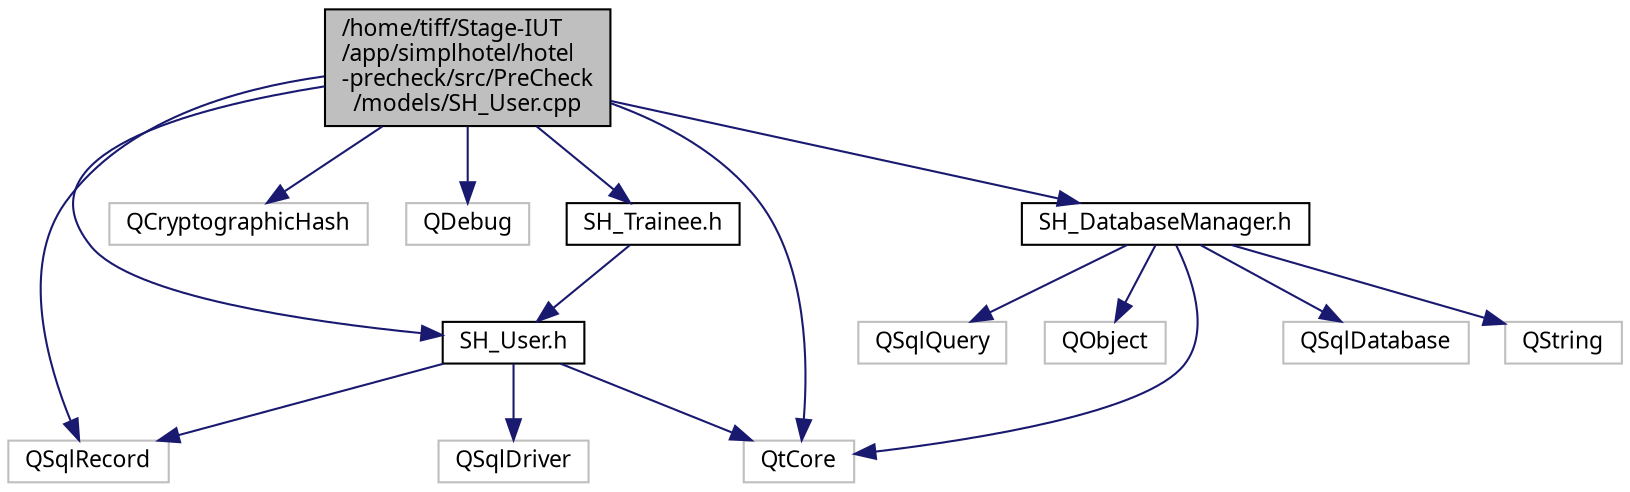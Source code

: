 digraph "/home/tiff/Stage-IUT/app/simplhotel/hotel-precheck/src/PreCheck/models/SH_User.cpp"
{
 // INTERACTIVE_SVG=YES
  bgcolor="transparent";
  edge [fontname="Verdana",fontsize="11",labelfontname="Verdana",labelfontsize="11"];
  node [fontname="Verdana",fontsize="11",shape=record];
  Node1 [label="/home/tiff/Stage-IUT\l/app/simplhotel/hotel\l-precheck/src/PreCheck\l/models/SH_User.cpp",height=0.2,width=0.4,color="black", fillcolor="grey75", style="filled" fontcolor="black"];
  Node1 -> Node2 [color="midnightblue",fontsize="11",style="solid",fontname="Verdana"];
  Node2 [label="QSqlRecord",height=0.2,width=0.4,color="grey75"];
  Node1 -> Node3 [color="midnightblue",fontsize="11",style="solid",fontname="Verdana"];
  Node3 [label="QtCore",height=0.2,width=0.4,color="grey75"];
  Node1 -> Node4 [color="midnightblue",fontsize="11",style="solid",fontname="Verdana"];
  Node4 [label="QCryptographicHash",height=0.2,width=0.4,color="grey75"];
  Node1 -> Node5 [color="midnightblue",fontsize="11",style="solid",fontname="Verdana"];
  Node5 [label="QDebug",height=0.2,width=0.4,color="grey75"];
  Node1 -> Node6 [color="midnightblue",fontsize="11",style="solid",fontname="Verdana"];
  Node6 [label="SH_User.h",height=0.2,width=0.4,color="black",URL="$SH__User_8h.html"];
  Node6 -> Node2 [color="midnightblue",fontsize="11",style="solid",fontname="Verdana"];
  Node6 -> Node7 [color="midnightblue",fontsize="11",style="solid",fontname="Verdana"];
  Node7 [label="QSqlDriver",height=0.2,width=0.4,color="grey75"];
  Node6 -> Node3 [color="midnightblue",fontsize="11",style="solid",fontname="Verdana"];
  Node1 -> Node8 [color="midnightblue",fontsize="11",style="solid",fontname="Verdana"];
  Node8 [label="SH_Trainee.h",height=0.2,width=0.4,color="black",URL="$SH__Trainee_8h.html"];
  Node8 -> Node6 [color="midnightblue",fontsize="11",style="solid",fontname="Verdana"];
  Node1 -> Node9 [color="midnightblue",fontsize="11",style="solid",fontname="Verdana"];
  Node9 [label="SH_DatabaseManager.h",height=0.2,width=0.4,color="black",URL="$SH__DatabaseManager_8h.html"];
  Node9 -> Node10 [color="midnightblue",fontsize="11",style="solid",fontname="Verdana"];
  Node10 [label="QSqlDatabase",height=0.2,width=0.4,color="grey75"];
  Node9 -> Node11 [color="midnightblue",fontsize="11",style="solid",fontname="Verdana"];
  Node11 [label="QString",height=0.2,width=0.4,color="grey75"];
  Node9 -> Node12 [color="midnightblue",fontsize="11",style="solid",fontname="Verdana"];
  Node12 [label="QSqlQuery",height=0.2,width=0.4,color="grey75"];
  Node9 -> Node13 [color="midnightblue",fontsize="11",style="solid",fontname="Verdana"];
  Node13 [label="QObject",height=0.2,width=0.4,color="grey75"];
  Node9 -> Node3 [color="midnightblue",fontsize="11",style="solid",fontname="Verdana"];
}

